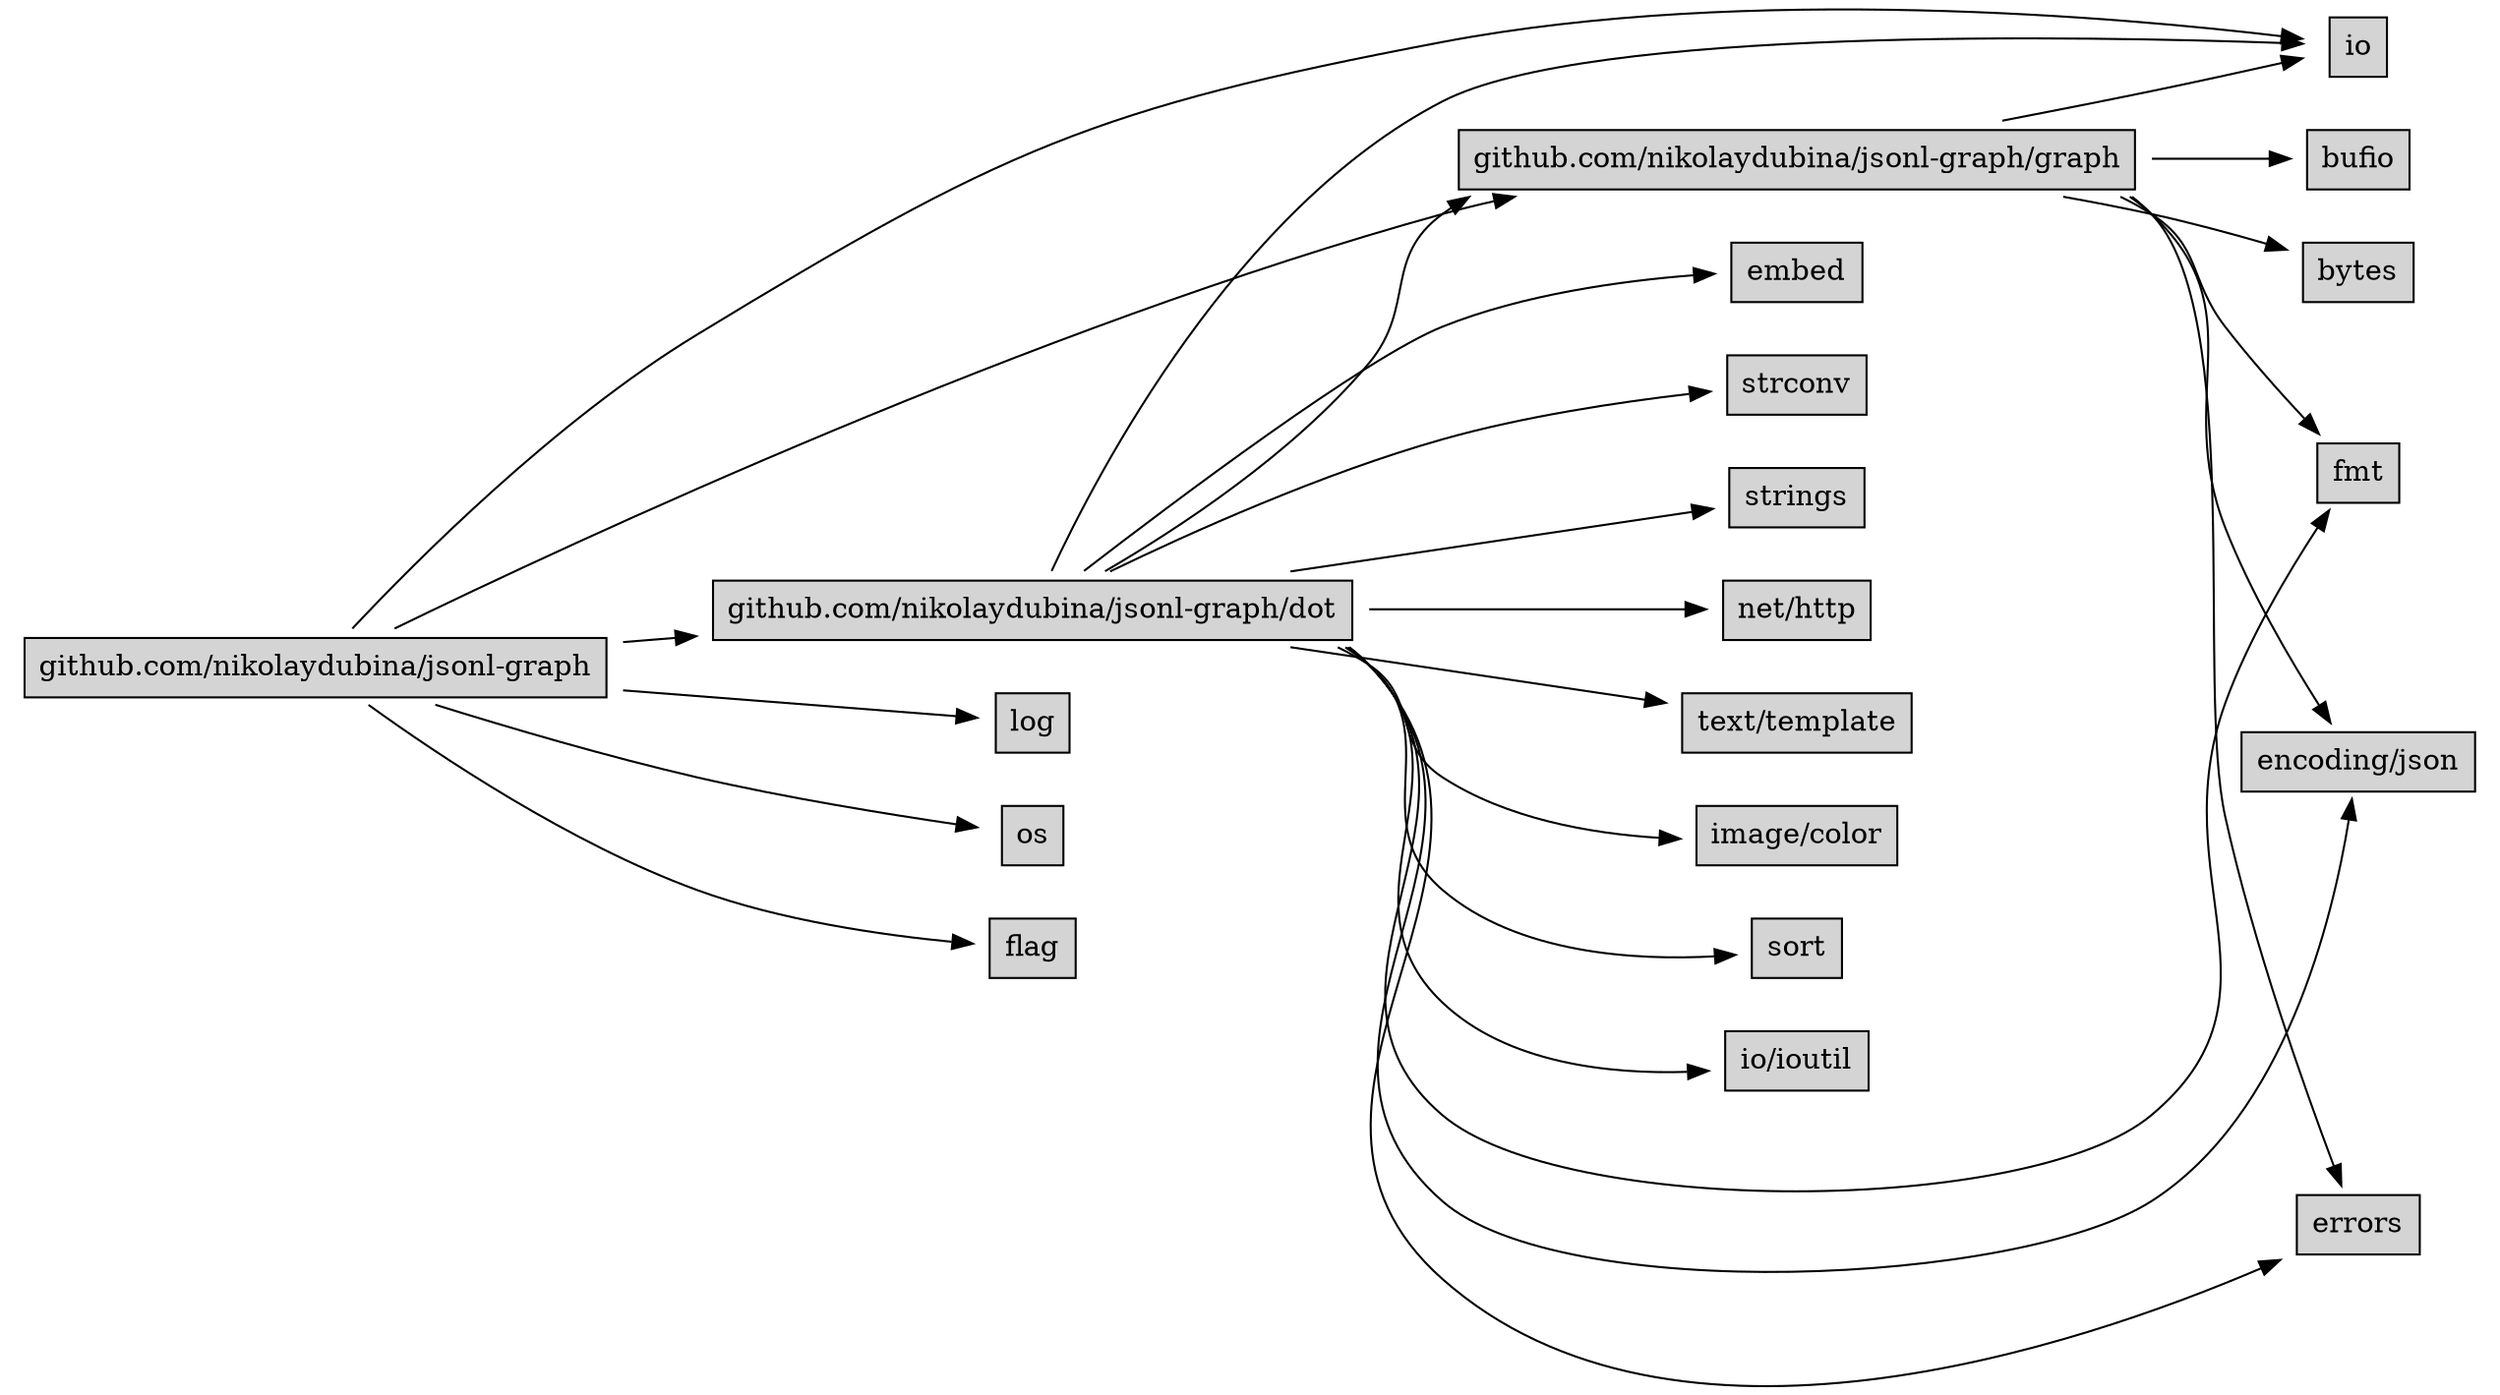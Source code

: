 digraph G {
rankdir=LR
"text/template"
[
shape=none
label=<<table border="0" cellspacing="0" CELLPADDING="6">

				<tr>
					<td port="port0" border="1" colspan="2" ALIGN="CENTER" bgcolor="#c8c8c8c8">text/template</td>
				</tr>

</table>>
]

"github.com/nikolaydubina/jsonl-graph"
[
shape=none
label=<<table border="0" cellspacing="0" CELLPADDING="6">

				<tr>
					<td port="port0" border="1" colspan="2" ALIGN="CENTER" bgcolor="#c8c8c8c8">github.com/nikolaydubina/jsonl-graph</td>
				</tr>

</table>>
]

"log"
[
shape=none
label=<<table border="0" cellspacing="0" CELLPADDING="6">

				<tr>
					<td port="port0" border="1" colspan="2" ALIGN="CENTER" bgcolor="#c8c8c8c8">log</td>
				</tr>

</table>>
]

"bufio"
[
shape=none
label=<<table border="0" cellspacing="0" CELLPADDING="6">

				<tr>
					<td port="port0" border="1" colspan="2" ALIGN="CENTER" bgcolor="#c8c8c8c8">bufio</td>
				</tr>

</table>>
]

"bytes"
[
shape=none
label=<<table border="0" cellspacing="0" CELLPADDING="6">

				<tr>
					<td port="port0" border="1" colspan="2" ALIGN="CENTER" bgcolor="#c8c8c8c8">bytes</td>
				</tr>

</table>>
]

"github.com/nikolaydubina/jsonl-graph/dot"
[
shape=none
label=<<table border="0" cellspacing="0" CELLPADDING="6">

				<tr>
					<td port="port0" border="1" colspan="2" ALIGN="CENTER" bgcolor="#c8c8c8c8">github.com/nikolaydubina/jsonl-graph/dot</td>
				</tr>

</table>>
]

"image/color"
[
shape=none
label=<<table border="0" cellspacing="0" CELLPADDING="6">

				<tr>
					<td port="port0" border="1" colspan="2" ALIGN="CENTER" bgcolor="#c8c8c8c8">image/color</td>
				</tr>

</table>>
]

"fmt"
[
shape=none
label=<<table border="0" cellspacing="0" CELLPADDING="6">

				<tr>
					<td port="port0" border="1" colspan="2" ALIGN="CENTER" bgcolor="#c8c8c8c8">fmt</td>
				</tr>

</table>>
]

"embed"
[
shape=none
label=<<table border="0" cellspacing="0" CELLPADDING="6">

				<tr>
					<td port="port0" border="1" colspan="2" ALIGN="CENTER" bgcolor="#c8c8c8c8">embed</td>
				</tr>

</table>>
]

"os"
[
shape=none
label=<<table border="0" cellspacing="0" CELLPADDING="6">

				<tr>
					<td port="port0" border="1" colspan="2" ALIGN="CENTER" bgcolor="#c8c8c8c8">os</td>
				</tr>

</table>>
]

"strconv"
[
shape=none
label=<<table border="0" cellspacing="0" CELLPADDING="6">

				<tr>
					<td port="port0" border="1" colspan="2" ALIGN="CENTER" bgcolor="#c8c8c8c8">strconv</td>
				</tr>

</table>>
]

"strings"
[
shape=none
label=<<table border="0" cellspacing="0" CELLPADDING="6">

				<tr>
					<td port="port0" border="1" colspan="2" ALIGN="CENTER" bgcolor="#c8c8c8c8">strings</td>
				</tr>

</table>>
]

"github.com/nikolaydubina/jsonl-graph/graph"
[
shape=none
label=<<table border="0" cellspacing="0" CELLPADDING="6">

				<tr>
					<td port="port0" border="1" colspan="2" ALIGN="CENTER" bgcolor="#c8c8c8c8">github.com/nikolaydubina/jsonl-graph/graph</td>
				</tr>

</table>>
]

"io"
[
shape=none
label=<<table border="0" cellspacing="0" CELLPADDING="6">

				<tr>
					<td port="port0" border="1" colspan="2" ALIGN="CENTER" bgcolor="#c8c8c8c8">io</td>
				</tr>

</table>>
]

"net/http"
[
shape=none
label=<<table border="0" cellspacing="0" CELLPADDING="6">

				<tr>
					<td port="port0" border="1" colspan="2" ALIGN="CENTER" bgcolor="#c8c8c8c8">net/http</td>
				</tr>

</table>>
]

"sort"
[
shape=none
label=<<table border="0" cellspacing="0" CELLPADDING="6">

				<tr>
					<td port="port0" border="1" colspan="2" ALIGN="CENTER" bgcolor="#c8c8c8c8">sort</td>
				</tr>

</table>>
]

"encoding/json"
[
shape=none
label=<<table border="0" cellspacing="0" CELLPADDING="6">

				<tr>
					<td port="port0" border="1" colspan="2" ALIGN="CENTER" bgcolor="#c8c8c8c8">encoding/json</td>
				</tr>

</table>>
]

"errors"
[
shape=none
label=<<table border="0" cellspacing="0" CELLPADDING="6">

				<tr>
					<td port="port0" border="1" colspan="2" ALIGN="CENTER" bgcolor="#c8c8c8c8">errors</td>
				</tr>

</table>>
]

"io/ioutil"
[
shape=none
label=<<table border="0" cellspacing="0" CELLPADDING="6">

				<tr>
					<td port="port0" border="1" colspan="2" ALIGN="CENTER" bgcolor="#c8c8c8c8">io/ioutil</td>
				</tr>

</table>>
]

"flag"
[
shape=none
label=<<table border="0" cellspacing="0" CELLPADDING="6">

				<tr>
					<td port="port0" border="1" colspan="2" ALIGN="CENTER" bgcolor="#c8c8c8c8">flag</td>
				</tr>

</table>>
]

"github.com/nikolaydubina/jsonl-graph/dot" -> "errors"
"github.com/nikolaydubina/jsonl-graph/dot" -> "fmt"
"github.com/nikolaydubina/jsonl-graph/dot" -> "github.com/nikolaydubina/jsonl-graph/graph"
"github.com/nikolaydubina/jsonl-graph/dot" -> "net/http"
"github.com/nikolaydubina/jsonl-graph/graph" -> "bytes"
"github.com/nikolaydubina/jsonl-graph/graph" -> "encoding/json"
"github.com/nikolaydubina/jsonl-graph/graph" -> "errors"
"github.com/nikolaydubina/jsonl-graph/graph" -> "io"
"github.com/nikolaydubina/jsonl-graph/dot" -> "strings"
"github.com/nikolaydubina/jsonl-graph/dot" -> "text/template"
"github.com/nikolaydubina/jsonl-graph" -> "io"
"github.com/nikolaydubina/jsonl-graph" -> "os"
"github.com/nikolaydubina/jsonl-graph/dot" -> "encoding/json"
"github.com/nikolaydubina/jsonl-graph/dot" -> "io"
"github.com/nikolaydubina/jsonl-graph" -> "github.com/nikolaydubina/jsonl-graph/dot"
"github.com/nikolaydubina/jsonl-graph" -> "github.com/nikolaydubina/jsonl-graph/graph"
"github.com/nikolaydubina/jsonl-graph/dot" -> "embed"
"github.com/nikolaydubina/jsonl-graph/dot" -> "sort"
"github.com/nikolaydubina/jsonl-graph" -> "log"
"github.com/nikolaydubina/jsonl-graph/dot" -> "strconv"
"github.com/nikolaydubina/jsonl-graph" -> "flag"
"github.com/nikolaydubina/jsonl-graph/graph" -> "bufio"
"github.com/nikolaydubina/jsonl-graph/graph" -> "fmt"
"github.com/nikolaydubina/jsonl-graph/dot" -> "image/color"
"github.com/nikolaydubina/jsonl-graph/dot" -> "io/ioutil"
}
